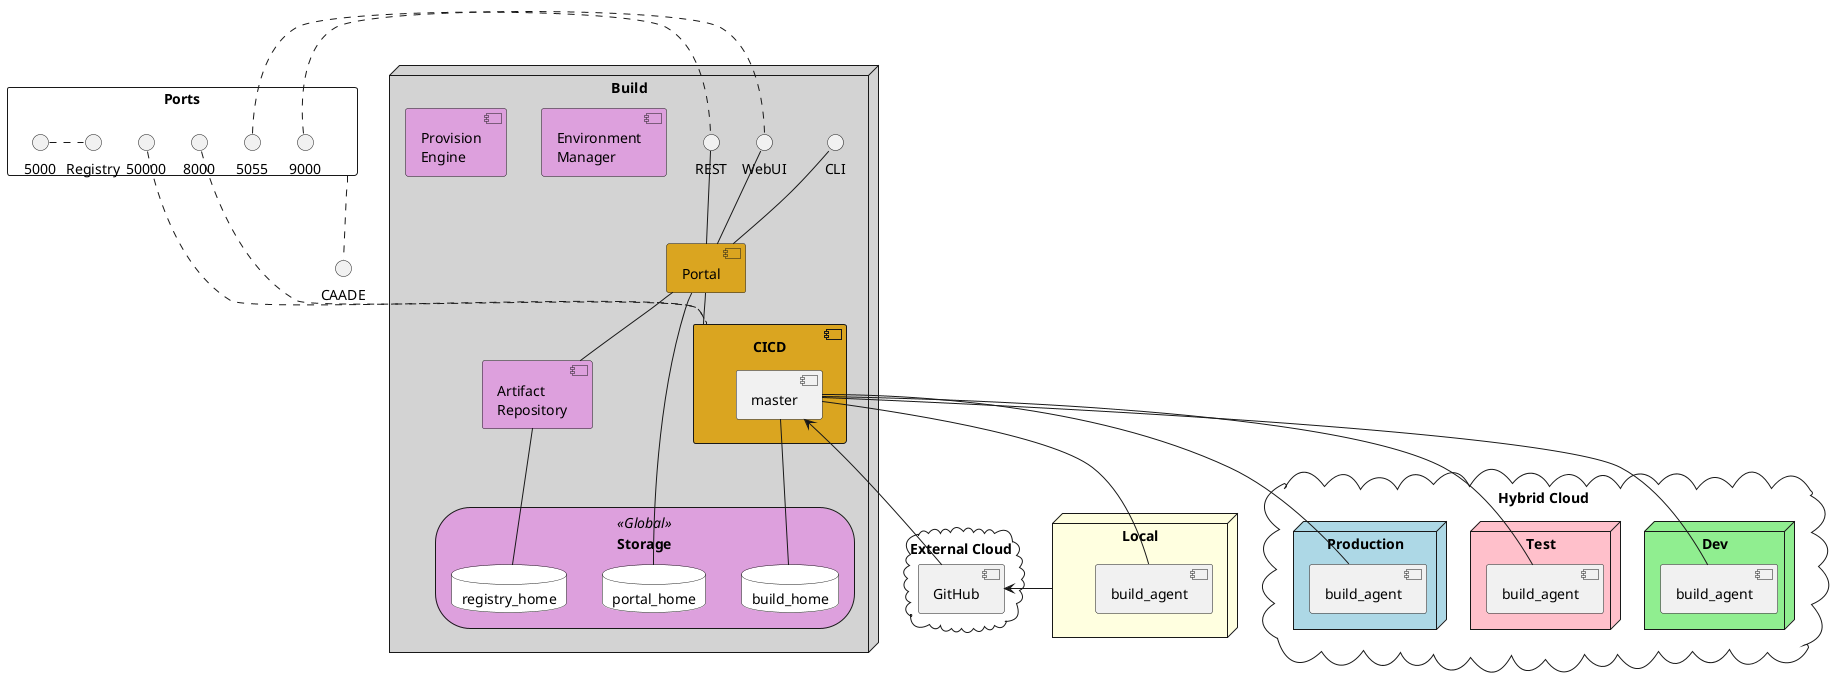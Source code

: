 @startuml

node Build #lightgray {
    interface WebUI
    interface REST
    interface CLI
    component Portal #goldenrod
    component CICD #goldenrod {
        component master
    }
    component "Artifact\nRepository" as AR #plum
    component "Environment\nManager" as EM #plum
    component "Provision\nEngine" as PE #plum
    storage Storage <<Global>> #plum {
        database build_home #white
        database registry_home #white
        database portal_home #white
    }
}

rectangle Ports {
    9000 . WebUI
    5055 . REST
    50000 . CICD
    8000 . CICD
    5000 . Registry
}

Ports .. CAADE
cloud "External Cloud" {
    component GitHub
}

node Local #lightyellow {
    component build_agent as lba
}

cloud "Hybrid Cloud" as HC {
    node Dev #lightgreen {
        component build_agent as dba
    }
    node Test #pink {
        component build_agent as tba
    }
    node Production #lightblue {
        component build_agent as pba
    }
}
WebUI -- Portal
REST -- Portal
CLI -- Portal
Portal - portal_home
AR -- registry_home
master -- build_home
master -- lba
master -- dba
master -- tba
master -- pba
master <-- GitHub
Portal -- CICD
Portal -- AR
Local -> GitHub
@enduml
